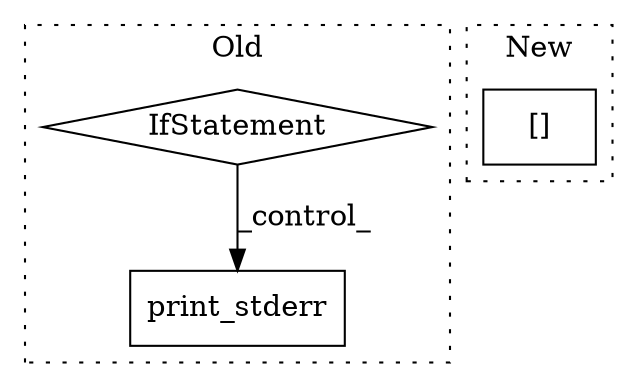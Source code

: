 digraph G {
subgraph cluster0 {
1 [label="print_stderr" a="32" s="2403,2430" l="13,1" shape="box"];
3 [label="IfStatement" a="25" s="2356,2387" l="4,2" shape="diamond"];
label = "Old";
style="dotted";
}
subgraph cluster1 {
2 [label="[]" a="2" s="2559,2591" l="7,1" shape="box"];
label = "New";
style="dotted";
}
3 -> 1 [label="_control_"];
}